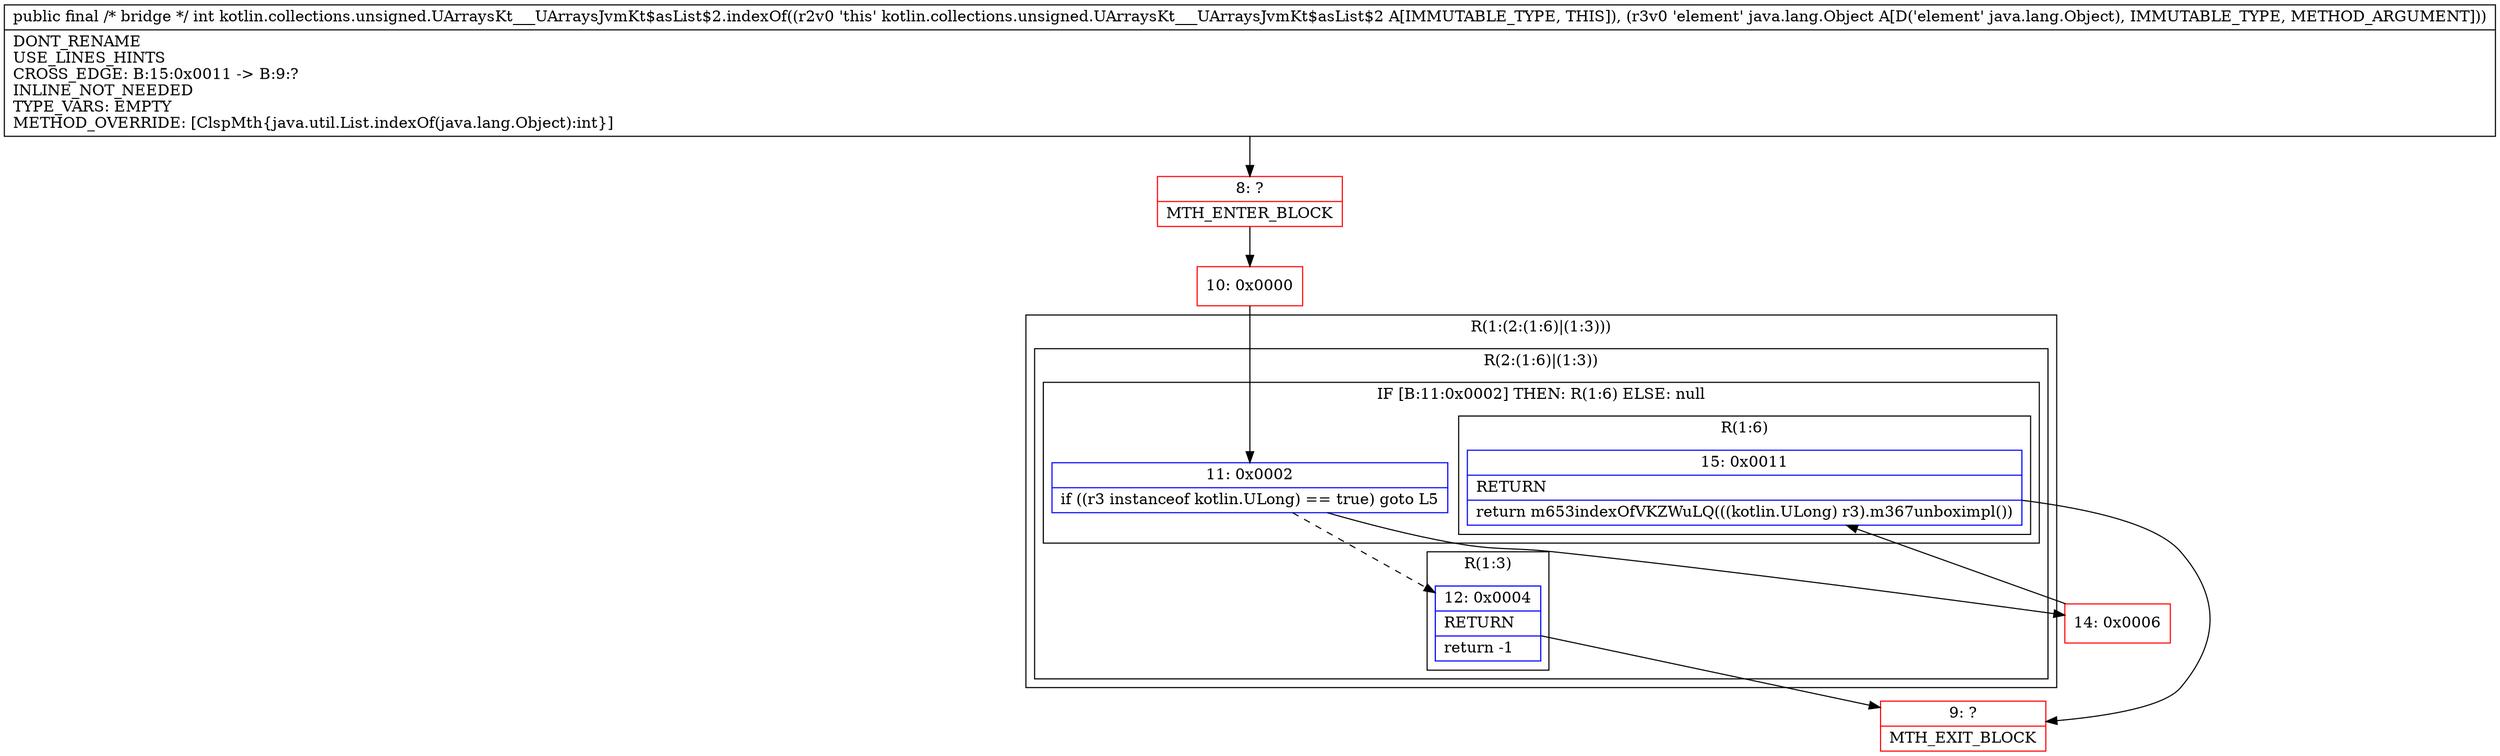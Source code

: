 digraph "CFG forkotlin.collections.unsigned.UArraysKt___UArraysJvmKt$asList$2.indexOf(Ljava\/lang\/Object;)I" {
subgraph cluster_Region_1634445710 {
label = "R(1:(2:(1:6)|(1:3)))";
node [shape=record,color=blue];
subgraph cluster_Region_2086021666 {
label = "R(2:(1:6)|(1:3))";
node [shape=record,color=blue];
subgraph cluster_IfRegion_21080694 {
label = "IF [B:11:0x0002] THEN: R(1:6) ELSE: null";
node [shape=record,color=blue];
Node_11 [shape=record,label="{11\:\ 0x0002|if ((r3 instanceof kotlin.ULong) == true) goto L5\l}"];
subgraph cluster_Region_1398378080 {
label = "R(1:6)";
node [shape=record,color=blue];
Node_15 [shape=record,label="{15\:\ 0x0011|RETURN\l|return m653indexOfVKZWuLQ(((kotlin.ULong) r3).m367unboximpl())\l}"];
}
}
subgraph cluster_Region_1866623580 {
label = "R(1:3)";
node [shape=record,color=blue];
Node_12 [shape=record,label="{12\:\ 0x0004|RETURN\l|return \-1\l}"];
}
}
}
Node_8 [shape=record,color=red,label="{8\:\ ?|MTH_ENTER_BLOCK\l}"];
Node_10 [shape=record,color=red,label="{10\:\ 0x0000}"];
Node_9 [shape=record,color=red,label="{9\:\ ?|MTH_EXIT_BLOCK\l}"];
Node_14 [shape=record,color=red,label="{14\:\ 0x0006}"];
MethodNode[shape=record,label="{public final \/* bridge *\/ int kotlin.collections.unsigned.UArraysKt___UArraysJvmKt$asList$2.indexOf((r2v0 'this' kotlin.collections.unsigned.UArraysKt___UArraysJvmKt$asList$2 A[IMMUTABLE_TYPE, THIS]), (r3v0 'element' java.lang.Object A[D('element' java.lang.Object), IMMUTABLE_TYPE, METHOD_ARGUMENT]))  | DONT_RENAME\lUSE_LINES_HINTS\lCROSS_EDGE: B:15:0x0011 \-\> B:9:?\lINLINE_NOT_NEEDED\lTYPE_VARS: EMPTY\lMETHOD_OVERRIDE: [ClspMth\{java.util.List.indexOf(java.lang.Object):int\}]\l}"];
MethodNode -> Node_8;Node_11 -> Node_12[style=dashed];
Node_11 -> Node_14;
Node_15 -> Node_9;
Node_12 -> Node_9;
Node_8 -> Node_10;
Node_10 -> Node_11;
Node_14 -> Node_15;
}

